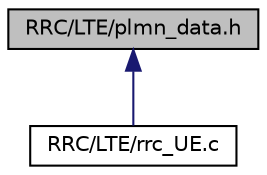 digraph "RRC/LTE/plmn_data.h"
{
 // LATEX_PDF_SIZE
  edge [fontname="Helvetica",fontsize="10",labelfontname="Helvetica",labelfontsize="10"];
  node [fontname="Helvetica",fontsize="10",shape=record];
  Node1 [label="RRC/LTE/plmn_data.h",height=0.2,width=0.4,color="black", fillcolor="grey75", style="filled", fontcolor="black",tooltip=" "];
  Node1 -> Node2 [dir="back",color="midnightblue",fontsize="10",style="solid",fontname="Helvetica"];
  Node2 [label="RRC/LTE/rrc_UE.c",height=0.2,width=0.4,color="black", fillcolor="white", style="filled",URL="$rrc__UE_8c.html",tooltip="rrc procedures for UE / rrc procedures for FeMBMS UE"];
}
